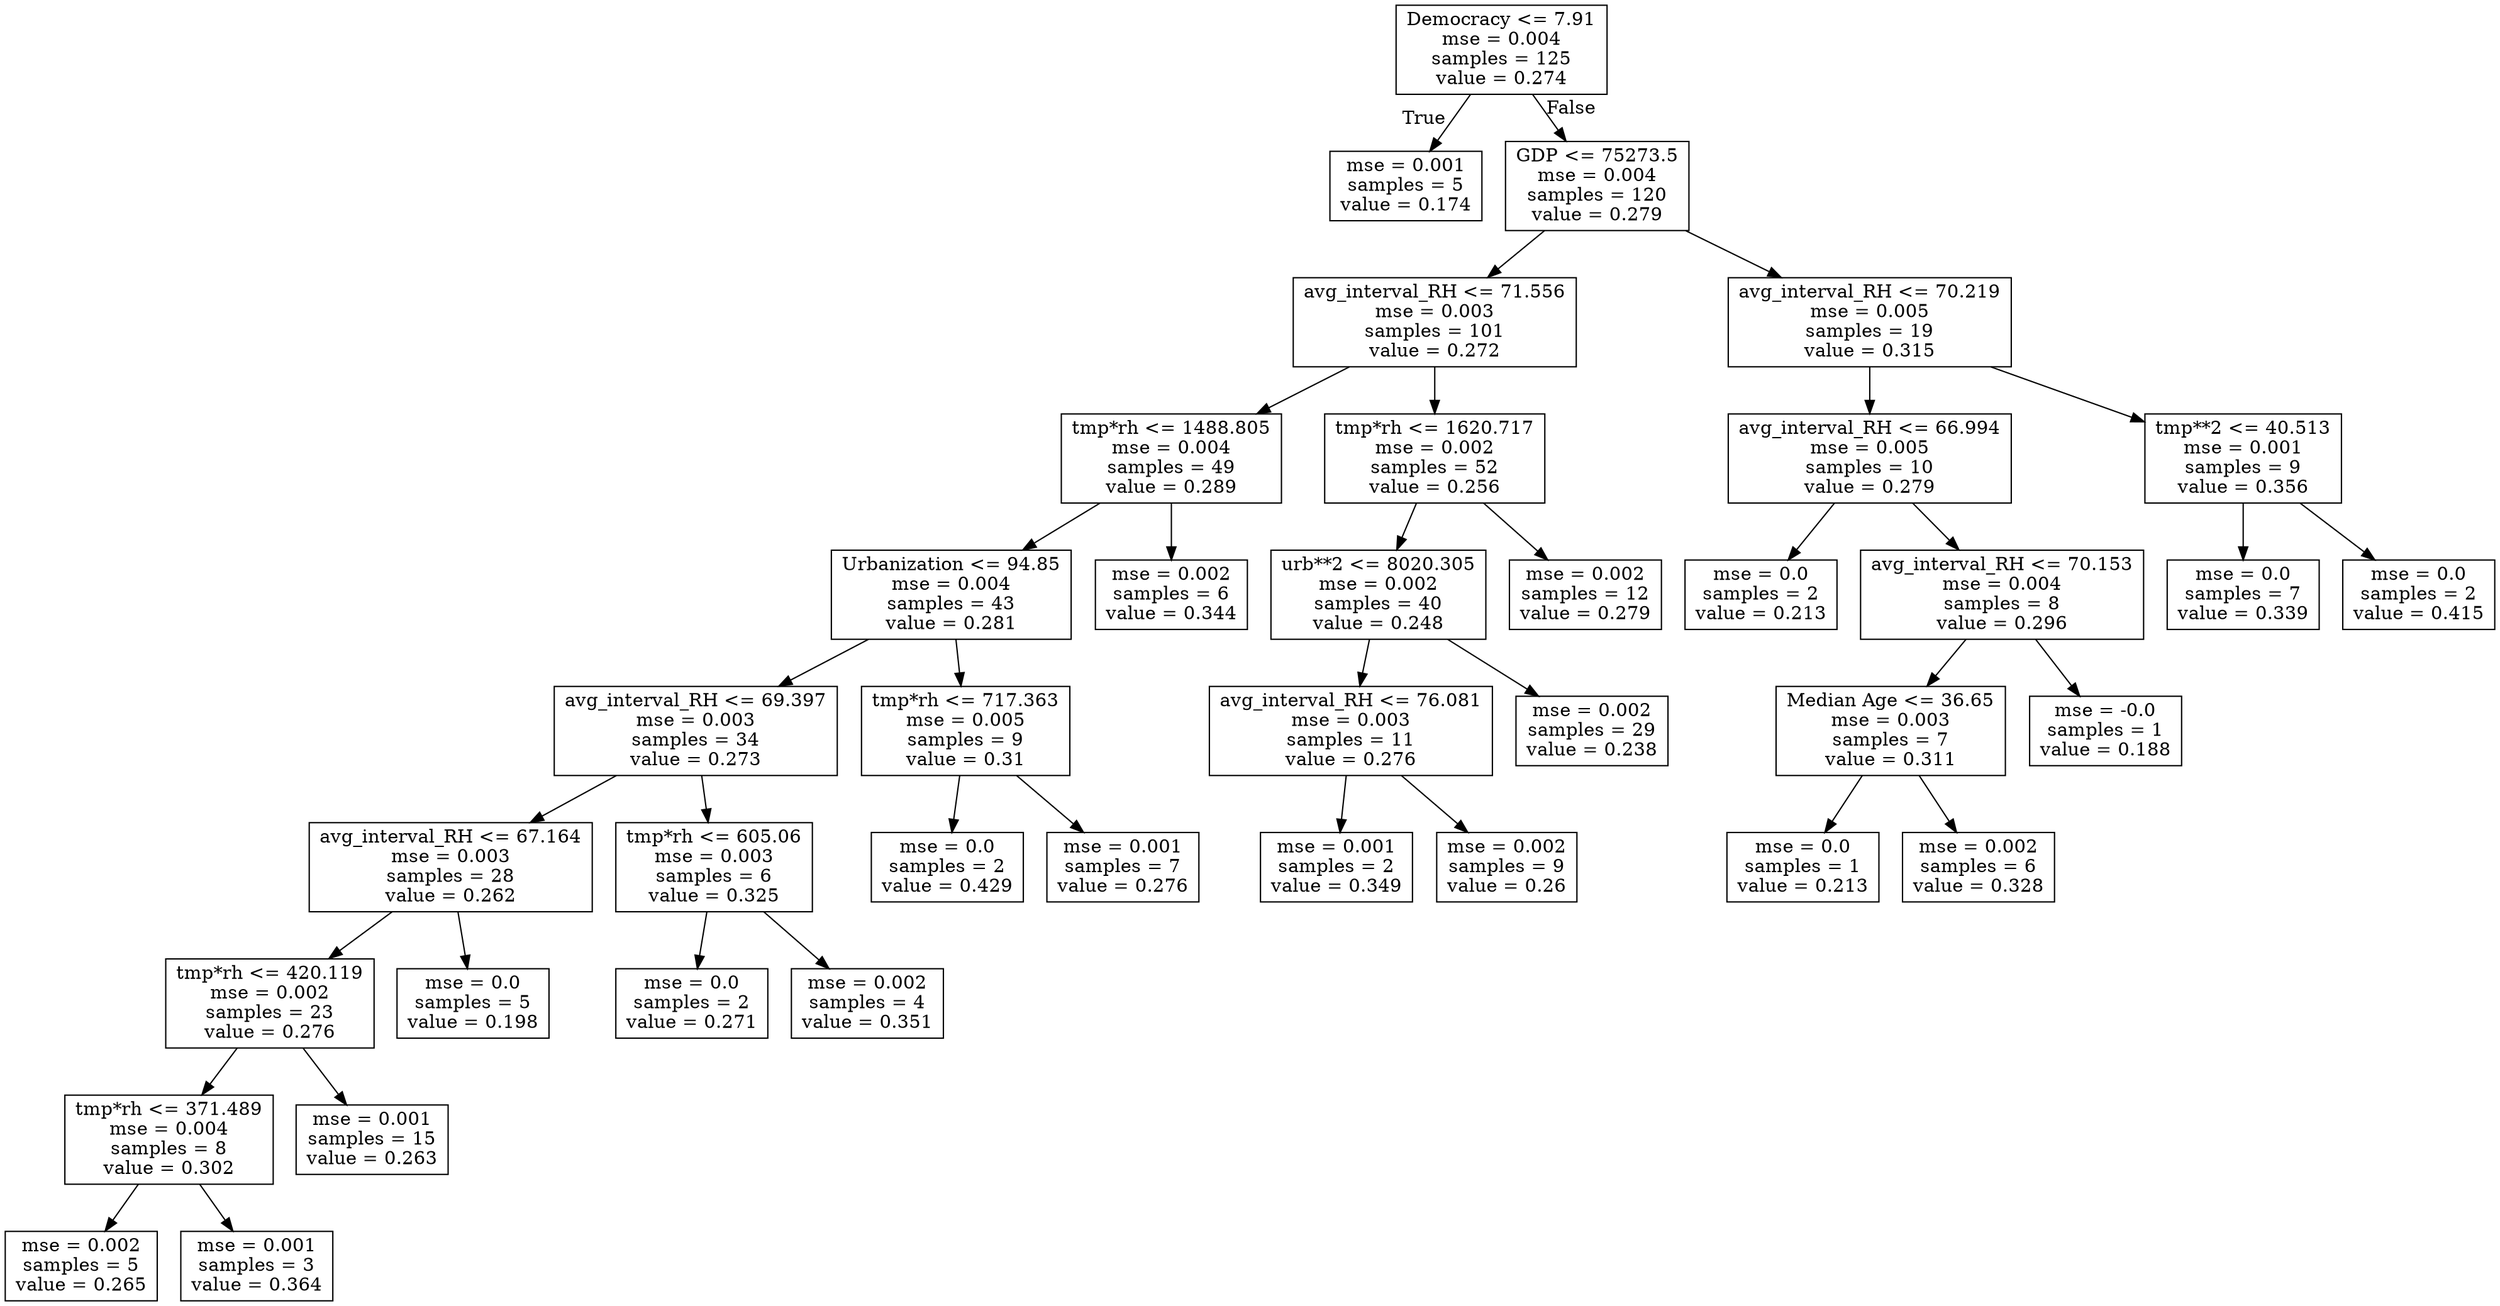 digraph Tree {
node [shape=box] ;
0 [label="Democracy <= 7.91\nmse = 0.004\nsamples = 125\nvalue = 0.274"] ;
1 [label="mse = 0.001\nsamples = 5\nvalue = 0.174"] ;
0 -> 1 [labeldistance=2.5, labelangle=45, headlabel="True"] ;
2 [label="GDP <= 75273.5\nmse = 0.004\nsamples = 120\nvalue = 0.279"] ;
0 -> 2 [labeldistance=2.5, labelangle=-45, headlabel="False"] ;
3 [label="avg_interval_RH <= 71.556\nmse = 0.003\nsamples = 101\nvalue = 0.272"] ;
2 -> 3 ;
4 [label="tmp*rh <= 1488.805\nmse = 0.004\nsamples = 49\nvalue = 0.289"] ;
3 -> 4 ;
5 [label="Urbanization <= 94.85\nmse = 0.004\nsamples = 43\nvalue = 0.281"] ;
4 -> 5 ;
6 [label="avg_interval_RH <= 69.397\nmse = 0.003\nsamples = 34\nvalue = 0.273"] ;
5 -> 6 ;
7 [label="avg_interval_RH <= 67.164\nmse = 0.003\nsamples = 28\nvalue = 0.262"] ;
6 -> 7 ;
8 [label="tmp*rh <= 420.119\nmse = 0.002\nsamples = 23\nvalue = 0.276"] ;
7 -> 8 ;
9 [label="tmp*rh <= 371.489\nmse = 0.004\nsamples = 8\nvalue = 0.302"] ;
8 -> 9 ;
10 [label="mse = 0.002\nsamples = 5\nvalue = 0.265"] ;
9 -> 10 ;
11 [label="mse = 0.001\nsamples = 3\nvalue = 0.364"] ;
9 -> 11 ;
12 [label="mse = 0.001\nsamples = 15\nvalue = 0.263"] ;
8 -> 12 ;
13 [label="mse = 0.0\nsamples = 5\nvalue = 0.198"] ;
7 -> 13 ;
14 [label="tmp*rh <= 605.06\nmse = 0.003\nsamples = 6\nvalue = 0.325"] ;
6 -> 14 ;
15 [label="mse = 0.0\nsamples = 2\nvalue = 0.271"] ;
14 -> 15 ;
16 [label="mse = 0.002\nsamples = 4\nvalue = 0.351"] ;
14 -> 16 ;
17 [label="tmp*rh <= 717.363\nmse = 0.005\nsamples = 9\nvalue = 0.31"] ;
5 -> 17 ;
18 [label="mse = 0.0\nsamples = 2\nvalue = 0.429"] ;
17 -> 18 ;
19 [label="mse = 0.001\nsamples = 7\nvalue = 0.276"] ;
17 -> 19 ;
20 [label="mse = 0.002\nsamples = 6\nvalue = 0.344"] ;
4 -> 20 ;
21 [label="tmp*rh <= 1620.717\nmse = 0.002\nsamples = 52\nvalue = 0.256"] ;
3 -> 21 ;
22 [label="urb**2 <= 8020.305\nmse = 0.002\nsamples = 40\nvalue = 0.248"] ;
21 -> 22 ;
23 [label="avg_interval_RH <= 76.081\nmse = 0.003\nsamples = 11\nvalue = 0.276"] ;
22 -> 23 ;
24 [label="mse = 0.001\nsamples = 2\nvalue = 0.349"] ;
23 -> 24 ;
25 [label="mse = 0.002\nsamples = 9\nvalue = 0.26"] ;
23 -> 25 ;
26 [label="mse = 0.002\nsamples = 29\nvalue = 0.238"] ;
22 -> 26 ;
27 [label="mse = 0.002\nsamples = 12\nvalue = 0.279"] ;
21 -> 27 ;
28 [label="avg_interval_RH <= 70.219\nmse = 0.005\nsamples = 19\nvalue = 0.315"] ;
2 -> 28 ;
29 [label="avg_interval_RH <= 66.994\nmse = 0.005\nsamples = 10\nvalue = 0.279"] ;
28 -> 29 ;
30 [label="mse = 0.0\nsamples = 2\nvalue = 0.213"] ;
29 -> 30 ;
31 [label="avg_interval_RH <= 70.153\nmse = 0.004\nsamples = 8\nvalue = 0.296"] ;
29 -> 31 ;
32 [label="Median Age <= 36.65\nmse = 0.003\nsamples = 7\nvalue = 0.311"] ;
31 -> 32 ;
33 [label="mse = 0.0\nsamples = 1\nvalue = 0.213"] ;
32 -> 33 ;
34 [label="mse = 0.002\nsamples = 6\nvalue = 0.328"] ;
32 -> 34 ;
35 [label="mse = -0.0\nsamples = 1\nvalue = 0.188"] ;
31 -> 35 ;
36 [label="tmp**2 <= 40.513\nmse = 0.001\nsamples = 9\nvalue = 0.356"] ;
28 -> 36 ;
37 [label="mse = 0.0\nsamples = 7\nvalue = 0.339"] ;
36 -> 37 ;
38 [label="mse = 0.0\nsamples = 2\nvalue = 0.415"] ;
36 -> 38 ;
}